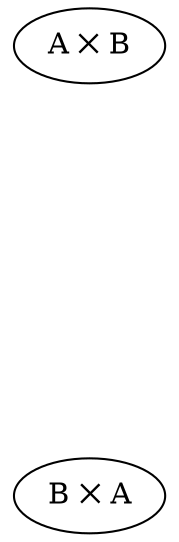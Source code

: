 digraph {
    AandB[label="A ✕ B"]
    AndAB[label="aᵢ ✕ bⱼ" class="value" style=invis]

    AandB -> AndAB[style=invis]

    BandA[label="B ✕ A"]
    AndBA[label="bⱼ ✕ aᵢ" class="value" style=invis]

    AndBA -> BandA[dir=back style=invis]

    AndAB -> AndBA[style=invis]
    AndBA -> AndAB[style=invis]
}
